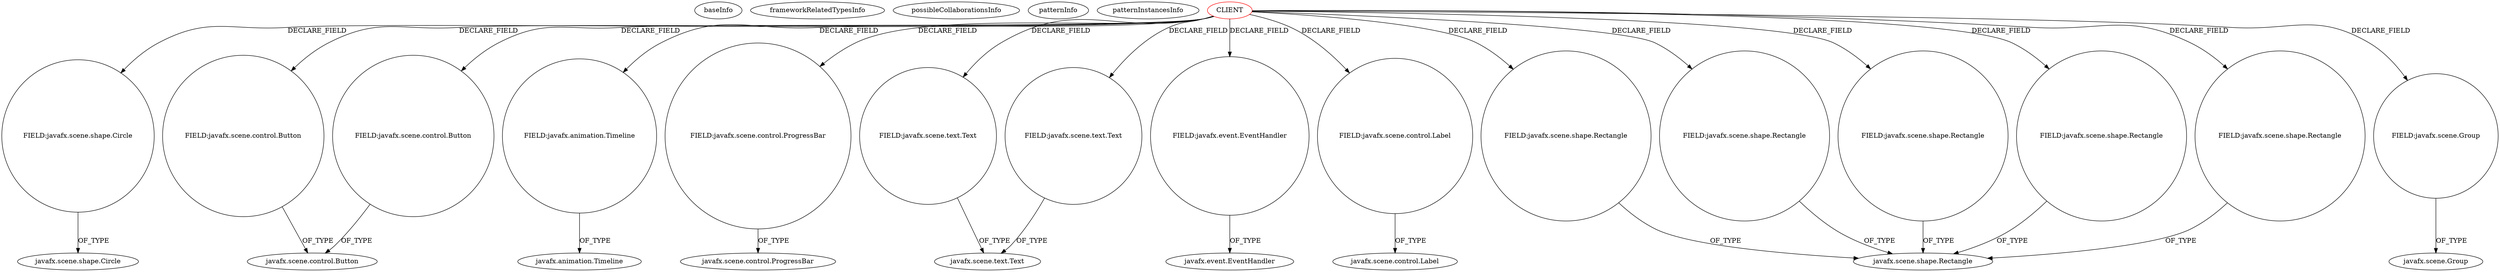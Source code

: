 digraph {
baseInfo[graphId=1789,category="pattern",isAnonymous=false,possibleRelation=false]
frameworkRelatedTypesInfo[]
possibleCollaborationsInfo[]
patternInfo[frequency=2.0,patternRootClient=0]
patternInstancesInfo[0="Johnmalc-JavaFX~/Johnmalc-JavaFX/JavaFX-master/src/game/BallGameController.java~BallGameController~640",1="Johnmalc-JavaFX~/Johnmalc-JavaFX/JavaFX-master/src/game/SingleClassNoXmlBallGame.java~SingleClassNoXmlBallGame~649"]
8[label="FIELD:javafx.scene.shape.Rectangle",vertexType="FIELD_DECLARATION",isFrameworkType=false,shape=circle]
0[label="CLIENT",vertexType="ROOT_CLIENT_CLASS_DECLARATION",isFrameworkType=false,color=red]
4[label="FIELD:javafx.scene.shape.Circle",vertexType="FIELD_DECLARATION",isFrameworkType=false,shape=circle]
24[label="FIELD:javafx.scene.control.Button",vertexType="FIELD_DECLARATION",isFrameworkType=false,shape=circle]
28[label="FIELD:javafx.scene.control.Button",vertexType="FIELD_DECLARATION",isFrameworkType=false,shape=circle]
16[label="FIELD:javafx.animation.Timeline",vertexType="FIELD_DECLARATION",isFrameworkType=false,shape=circle]
20[label="FIELD:javafx.scene.control.ProgressBar",vertexType="FIELD_DECLARATION",isFrameworkType=false,shape=circle]
21[label="javafx.scene.control.ProgressBar",vertexType="FRAMEWORK_CLASS_TYPE",isFrameworkType=false]
30[label="FIELD:javafx.scene.text.Text",vertexType="FIELD_DECLARATION",isFrameworkType=false,shape=circle]
14[label="FIELD:javafx.scene.text.Text",vertexType="FIELD_DECLARATION",isFrameworkType=false,shape=circle]
5[label="javafx.scene.shape.Circle",vertexType="FRAMEWORK_CLASS_TYPE",isFrameworkType=false]
7[label="javafx.scene.shape.Rectangle",vertexType="FRAMEWORK_CLASS_TYPE",isFrameworkType=false]
22[label="FIELD:javafx.event.EventHandler",vertexType="FIELD_DECLARATION",isFrameworkType=false,shape=circle]
23[label="javafx.event.EventHandler",vertexType="FRAMEWORK_INTERFACE_TYPE",isFrameworkType=false]
26[label="FIELD:javafx.scene.control.Label",vertexType="FIELD_DECLARATION",isFrameworkType=false,shape=circle]
27[label="javafx.scene.control.Label",vertexType="FRAMEWORK_CLASS_TYPE",isFrameworkType=false]
6[label="FIELD:javafx.scene.shape.Rectangle",vertexType="FIELD_DECLARATION",isFrameworkType=false,shape=circle]
12[label="FIELD:javafx.scene.shape.Rectangle",vertexType="FIELD_DECLARATION",isFrameworkType=false,shape=circle]
10[label="FIELD:javafx.scene.shape.Rectangle",vertexType="FIELD_DECLARATION",isFrameworkType=false,shape=circle]
18[label="FIELD:javafx.scene.shape.Rectangle",vertexType="FIELD_DECLARATION",isFrameworkType=false,shape=circle]
15[label="javafx.scene.text.Text",vertexType="FRAMEWORK_CLASS_TYPE",isFrameworkType=false]
25[label="javafx.scene.control.Button",vertexType="FRAMEWORK_CLASS_TYPE",isFrameworkType=false]
2[label="FIELD:javafx.scene.Group",vertexType="FIELD_DECLARATION",isFrameworkType=false,shape=circle]
17[label="javafx.animation.Timeline",vertexType="FRAMEWORK_CLASS_TYPE",isFrameworkType=false]
3[label="javafx.scene.Group",vertexType="FRAMEWORK_CLASS_TYPE",isFrameworkType=false]
24->25[label="OF_TYPE"]
4->5[label="OF_TYPE"]
6->7[label="OF_TYPE"]
0->18[label="DECLARE_FIELD"]
20->21[label="OF_TYPE"]
0->4[label="DECLARE_FIELD"]
0->14[label="DECLARE_FIELD"]
28->25[label="OF_TYPE"]
26->27[label="OF_TYPE"]
0->22[label="DECLARE_FIELD"]
22->23[label="OF_TYPE"]
0->10[label="DECLARE_FIELD"]
0->26[label="DECLARE_FIELD"]
16->17[label="OF_TYPE"]
0->2[label="DECLARE_FIELD"]
0->8[label="DECLARE_FIELD"]
10->7[label="OF_TYPE"]
2->3[label="OF_TYPE"]
0->16[label="DECLARE_FIELD"]
14->15[label="OF_TYPE"]
18->7[label="OF_TYPE"]
0->20[label="DECLARE_FIELD"]
30->15[label="OF_TYPE"]
0->28[label="DECLARE_FIELD"]
0->30[label="DECLARE_FIELD"]
0->12[label="DECLARE_FIELD"]
12->7[label="OF_TYPE"]
0->24[label="DECLARE_FIELD"]
8->7[label="OF_TYPE"]
0->6[label="DECLARE_FIELD"]
}
